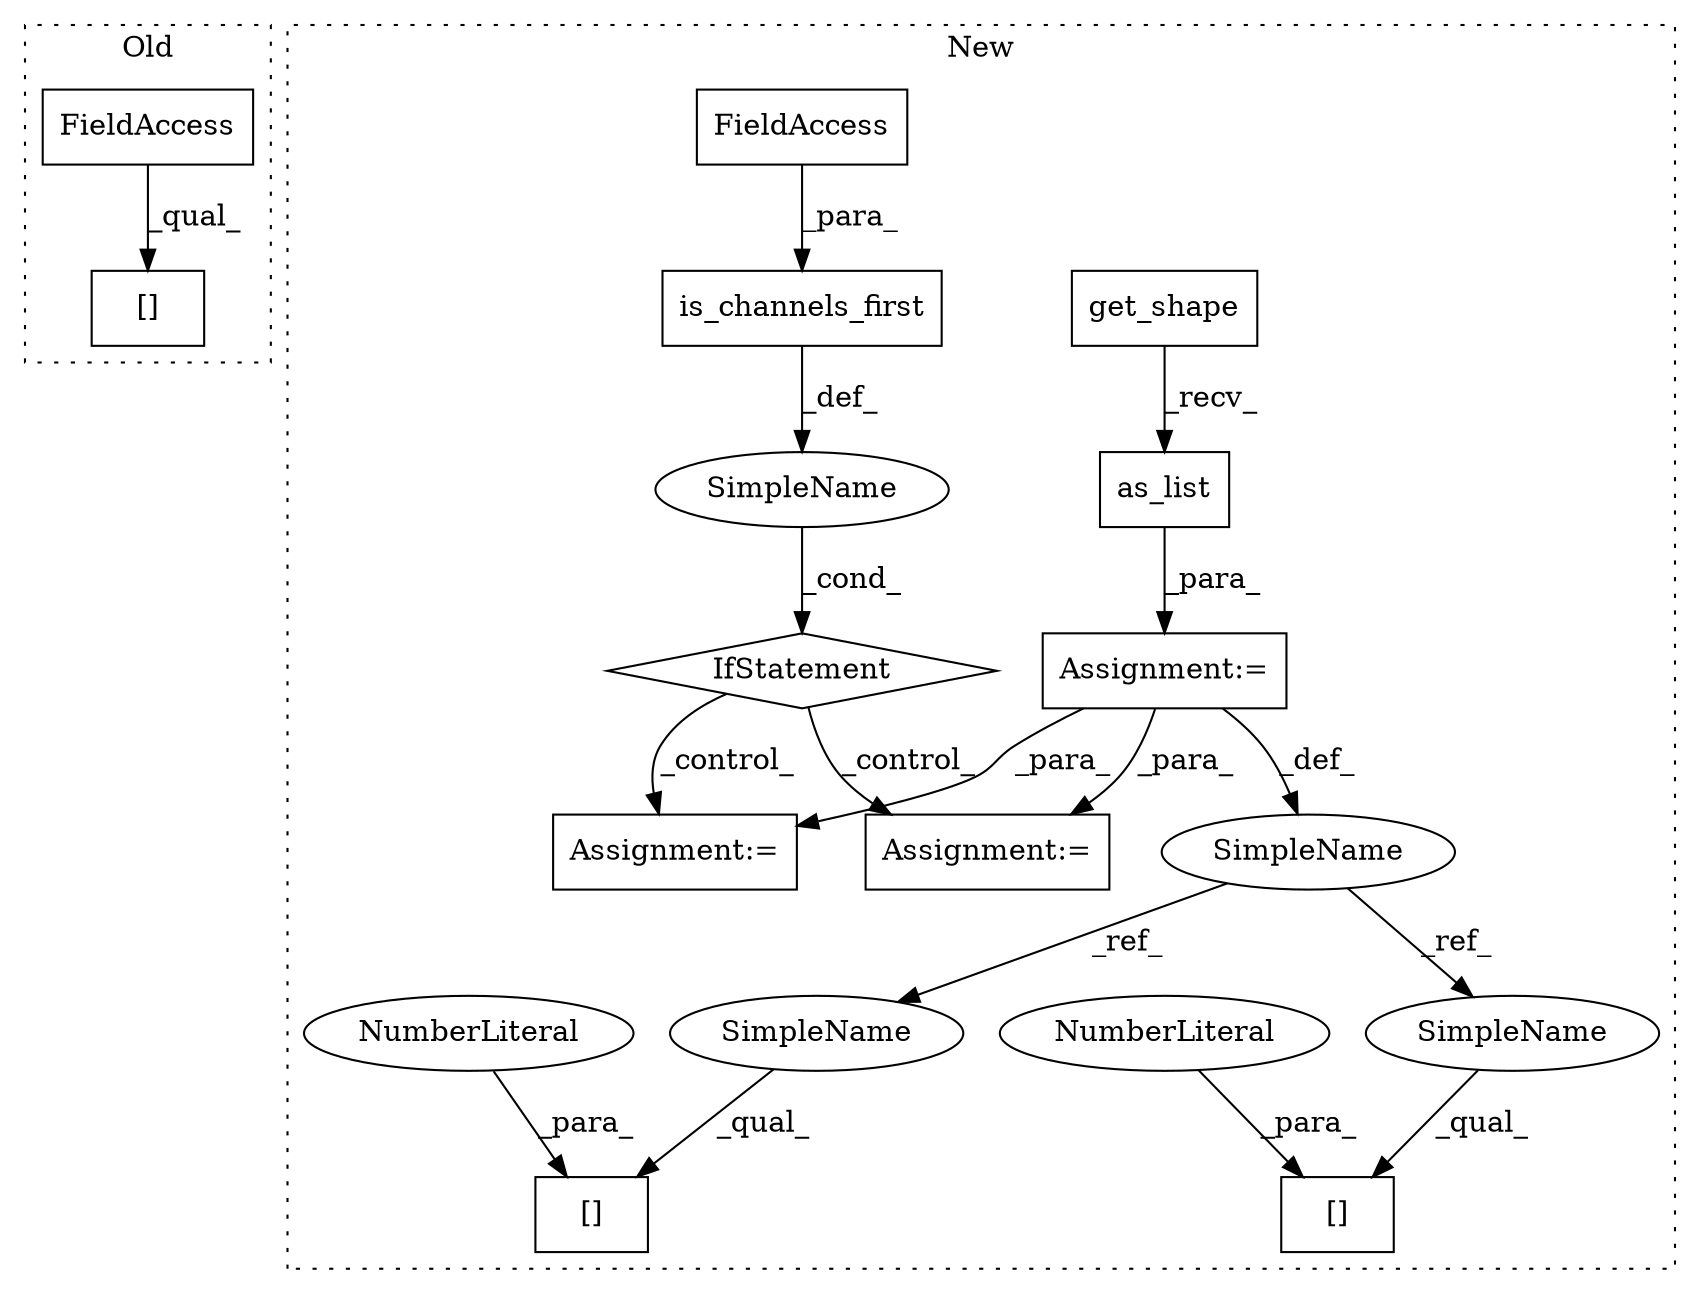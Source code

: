 digraph G {
subgraph cluster0 {
1 [label="[]" a="2" s="5201,5210" l="8,1" shape="box"];
13 [label="FieldAccess" a="22" s="5201" l="7" shape="box"];
label = "Old";
style="dotted";
}
subgraph cluster1 {
2 [label="as_list" a="32" s="5121" l="9" shape="box"];
3 [label="Assignment:=" a="7" s="5221" l="1" shape="box"];
4 [label="get_shape" a="32" s="5109" l="11" shape="box"];
5 [label="[]" a="2" s="5291,5300" l="8,1" shape="box"];
6 [label="Assignment:=" a="7" s="5106" l="1" shape="box"];
7 [label="IfStatement" a="25" s="5138,5177" l="4,2" shape="diamond"];
8 [label="SimpleName" a="42" s="" l="" shape="ellipse"];
9 [label="NumberLiteral" a="34" s="5299" l="1" shape="ellipse"];
10 [label="Assignment:=" a="7" s="5264" l="1" shape="box"];
11 [label="[]" a="2" s="5196,5205" l="8,1" shape="box"];
12 [label="NumberLiteral" a="34" s="5204" l="1" shape="ellipse"];
14 [label="SimpleName" a="42" s="5099" l="7" shape="ellipse"];
15 [label="is_channels_first" a="32" s="5142,5176" l="18,1" shape="box"];
16 [label="FieldAccess" a="22" s="5160" l="16" shape="box"];
17 [label="SimpleName" a="42" s="5291" l="7" shape="ellipse"];
18 [label="SimpleName" a="42" s="5196" l="7" shape="ellipse"];
label = "New";
style="dotted";
}
2 -> 6 [label="_para_"];
4 -> 2 [label="_recv_"];
6 -> 10 [label="_para_"];
6 -> 3 [label="_para_"];
6 -> 14 [label="_def_"];
7 -> 3 [label="_control_"];
7 -> 10 [label="_control_"];
8 -> 7 [label="_cond_"];
9 -> 5 [label="_para_"];
12 -> 11 [label="_para_"];
13 -> 1 [label="_qual_"];
14 -> 17 [label="_ref_"];
14 -> 18 [label="_ref_"];
15 -> 8 [label="_def_"];
16 -> 15 [label="_para_"];
17 -> 5 [label="_qual_"];
18 -> 11 [label="_qual_"];
}